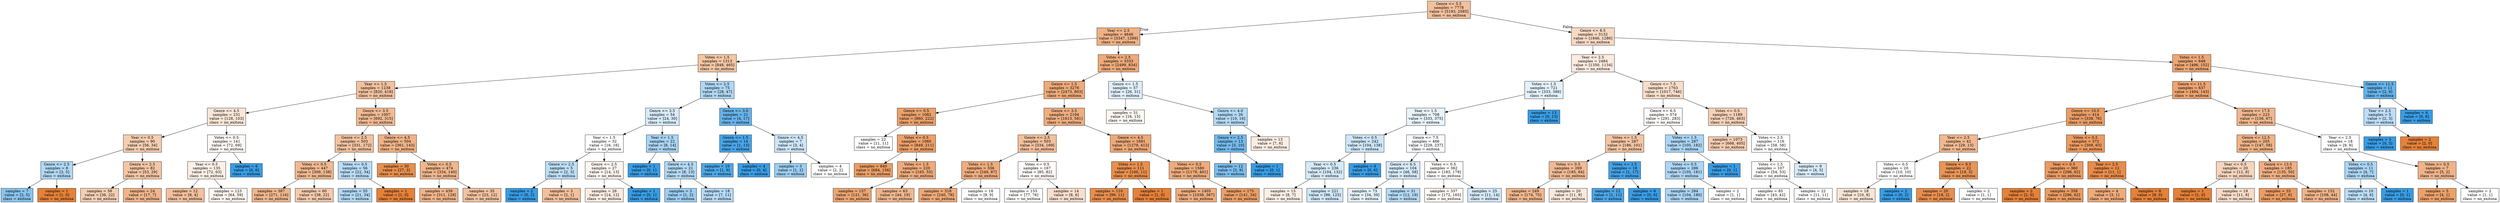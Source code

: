 digraph Tree {
node [shape=box, style="filled", color="black"] ;
0 [label="Genre <= 5.5\nsamples = 7778\nvalue = [5193, 2585]\nclass = no_exitosa", fillcolor="#e5813980"] ;
1 [label="Year <= 2.5\nsamples = 4646\nvalue = [3347, 1299]\nclass = no_exitosa", fillcolor="#e581399c"] ;
0 -> 1 [labeldistance=2.5, labelangle=45, headlabel="True"] ;
2 [label="Votes <= 1.5\nsamples = 1313\nvalue = [848, 465]\nclass = no_exitosa", fillcolor="#e5813973"] ;
1 -> 2 ;
3 [label="Year <= 1.5\nsamples = 1238\nvalue = [820, 418]\nclass = no_exitosa", fillcolor="#e581397d"] ;
2 -> 3 ;
4 [label="Genre <= 4.5\nsamples = 231\nvalue = [128, 103]\nclass = no_exitosa", fillcolor="#e5813932"] ;
3 -> 4 ;
5 [label="Year <= 0.5\nsamples = 90\nvalue = [56, 34]\nclass = no_exitosa", fillcolor="#e5813964"] ;
4 -> 5 ;
6 [label="Genre <= 2.5\nsamples = 8\nvalue = [3, 5]\nclass = exitosa", fillcolor="#399de566"] ;
5 -> 6 ;
7 [label="samples = 7\nvalue = [2, 5]\nclass = exitosa", fillcolor="#399de599"] ;
6 -> 7 ;
8 [label="samples = 1\nvalue = [1, 0]\nclass = no_exitosa", fillcolor="#e58139ff"] ;
6 -> 8 ;
9 [label="Genre <= 2.5\nsamples = 82\nvalue = [53, 29]\nclass = no_exitosa", fillcolor="#e5813973"] ;
5 -> 9 ;
10 [label="samples = 58\nvalue = [36, 22]\nclass = no_exitosa", fillcolor="#e5813963"] ;
9 -> 10 ;
11 [label="samples = 24\nvalue = [17, 7]\nclass = no_exitosa", fillcolor="#e5813996"] ;
9 -> 11 ;
12 [label="Votes <= 0.5\nsamples = 141\nvalue = [72, 69]\nclass = no_exitosa", fillcolor="#e581390b"] ;
4 -> 12 ;
13 [label="Year <= 0.5\nsamples = 135\nvalue = [72, 63]\nclass = no_exitosa", fillcolor="#e5813920"] ;
12 -> 13 ;
14 [label="samples = 12\nvalue = [8, 4]\nclass = no_exitosa", fillcolor="#e581397f"] ;
13 -> 14 ;
15 [label="samples = 123\nvalue = [64, 59]\nclass = no_exitosa", fillcolor="#e5813914"] ;
13 -> 15 ;
16 [label="samples = 6\nvalue = [0, 6]\nclass = exitosa", fillcolor="#399de5ff"] ;
12 -> 16 ;
17 [label="Genre <= 3.5\nsamples = 1007\nvalue = [692, 315]\nclass = no_exitosa", fillcolor="#e581398b"] ;
3 -> 17 ;
18 [label="Genre <= 2.5\nsamples = 503\nvalue = [331, 172]\nclass = no_exitosa", fillcolor="#e581397a"] ;
17 -> 18 ;
19 [label="Votes <= 0.5\nsamples = 447\nvalue = [309, 138]\nclass = no_exitosa", fillcolor="#e581398d"] ;
18 -> 19 ;
20 [label="samples = 387\nvalue = [271, 116]\nclass = no_exitosa", fillcolor="#e5813992"] ;
19 -> 20 ;
21 [label="samples = 60\nvalue = [38, 22]\nclass = no_exitosa", fillcolor="#e581396b"] ;
19 -> 21 ;
22 [label="Votes <= 0.5\nsamples = 56\nvalue = [22, 34]\nclass = exitosa", fillcolor="#399de55a"] ;
18 -> 22 ;
23 [label="samples = 55\nvalue = [21, 34]\nclass = exitosa", fillcolor="#399de561"] ;
22 -> 23 ;
24 [label="samples = 1\nvalue = [1, 0]\nclass = no_exitosa", fillcolor="#e58139ff"] ;
22 -> 24 ;
25 [label="Genre <= 4.5\nsamples = 504\nvalue = [361, 143]\nclass = no_exitosa", fillcolor="#e581399a"] ;
17 -> 25 ;
26 [label="samples = 30\nvalue = [27, 3]\nclass = no_exitosa", fillcolor="#e58139e3"] ;
25 -> 26 ;
27 [label="Votes <= 0.5\nsamples = 474\nvalue = [334, 140]\nclass = no_exitosa", fillcolor="#e5813994"] ;
25 -> 27 ;
28 [label="samples = 439\nvalue = [311, 128]\nclass = no_exitosa", fillcolor="#e5813996"] ;
27 -> 28 ;
29 [label="samples = 35\nvalue = [23, 12]\nclass = no_exitosa", fillcolor="#e581397a"] ;
27 -> 29 ;
30 [label="Votes <= 2.5\nsamples = 75\nvalue = [28, 47]\nclass = exitosa", fillcolor="#399de567"] ;
2 -> 30 ;
31 [label="Genre <= 3.5\nsamples = 54\nvalue = [24, 30]\nclass = exitosa", fillcolor="#399de533"] ;
30 -> 31 ;
32 [label="Year <= 1.5\nsamples = 32\nvalue = [16, 16]\nclass = no_exitosa", fillcolor="#e5813900"] ;
31 -> 32 ;
33 [label="Genre <= 2.5\nsamples = 5\nvalue = [2, 3]\nclass = exitosa", fillcolor="#399de555"] ;
32 -> 33 ;
34 [label="samples = 2\nvalue = [0, 2]\nclass = exitosa", fillcolor="#399de5ff"] ;
33 -> 34 ;
35 [label="samples = 3\nvalue = [2, 1]\nclass = no_exitosa", fillcolor="#e581397f"] ;
33 -> 35 ;
36 [label="Genre <= 2.5\nsamples = 27\nvalue = [14, 13]\nclass = no_exitosa", fillcolor="#e5813912"] ;
32 -> 36 ;
37 [label="samples = 26\nvalue = [14, 12]\nclass = no_exitosa", fillcolor="#e5813924"] ;
36 -> 37 ;
38 [label="samples = 1\nvalue = [0, 1]\nclass = exitosa", fillcolor="#399de5ff"] ;
36 -> 38 ;
39 [label="Year <= 1.5\nsamples = 22\nvalue = [8, 14]\nclass = exitosa", fillcolor="#399de56d"] ;
31 -> 39 ;
40 [label="samples = 1\nvalue = [0, 1]\nclass = exitosa", fillcolor="#399de5ff"] ;
39 -> 40 ;
41 [label="Genre <= 4.5\nsamples = 21\nvalue = [8, 13]\nclass = exitosa", fillcolor="#399de562"] ;
39 -> 41 ;
42 [label="samples = 3\nvalue = [1, 2]\nclass = exitosa", fillcolor="#399de57f"] ;
41 -> 42 ;
43 [label="samples = 18\nvalue = [7, 11]\nclass = exitosa", fillcolor="#399de55d"] ;
41 -> 43 ;
44 [label="Genre <= 3.0\nsamples = 21\nvalue = [4, 17]\nclass = exitosa", fillcolor="#399de5c3"] ;
30 -> 44 ;
45 [label="Genre <= 1.5\nsamples = 14\nvalue = [1, 13]\nclass = exitosa", fillcolor="#399de5eb"] ;
44 -> 45 ;
46 [label="samples = 10\nvalue = [1, 9]\nclass = exitosa", fillcolor="#399de5e3"] ;
45 -> 46 ;
47 [label="samples = 4\nvalue = [0, 4]\nclass = exitosa", fillcolor="#399de5ff"] ;
45 -> 47 ;
48 [label="Genre <= 4.5\nsamples = 7\nvalue = [3, 4]\nclass = exitosa", fillcolor="#399de540"] ;
44 -> 48 ;
49 [label="samples = 3\nvalue = [1, 2]\nclass = exitosa", fillcolor="#399de57f"] ;
48 -> 49 ;
50 [label="samples = 4\nvalue = [2, 2]\nclass = no_exitosa", fillcolor="#e5813900"] ;
48 -> 50 ;
51 [label="Votes <= 2.5\nsamples = 3333\nvalue = [2499, 834]\nclass = no_exitosa", fillcolor="#e58139aa"] ;
1 -> 51 ;
52 [label="Genre <= 1.5\nsamples = 3276\nvalue = [2473, 803]\nclass = no_exitosa", fillcolor="#e58139ac"] ;
51 -> 52 ;
53 [label="Genre <= 0.5\nsamples = 1082\nvalue = [860, 222]\nclass = no_exitosa", fillcolor="#e58139bd"] ;
52 -> 53 ;
54 [label="samples = 22\nvalue = [11, 11]\nclass = no_exitosa", fillcolor="#e5813900"] ;
53 -> 54 ;
55 [label="Votes <= 0.5\nsamples = 1060\nvalue = [849, 211]\nclass = no_exitosa", fillcolor="#e58139c0"] ;
53 -> 55 ;
56 [label="samples = 840\nvalue = [684, 156]\nclass = no_exitosa", fillcolor="#e58139c5"] ;
55 -> 56 ;
57 [label="Votes <= 1.5\nsamples = 220\nvalue = [165, 55]\nclass = no_exitosa", fillcolor="#e58139aa"] ;
55 -> 57 ;
58 [label="samples = 157\nvalue = [121, 36]\nclass = no_exitosa", fillcolor="#e58139b3"] ;
57 -> 58 ;
59 [label="samples = 63\nvalue = [44, 19]\nclass = no_exitosa", fillcolor="#e5813991"] ;
57 -> 59 ;
60 [label="Genre <= 3.5\nsamples = 2194\nvalue = [1613, 581]\nclass = no_exitosa", fillcolor="#e58139a3"] ;
52 -> 60 ;
61 [label="Genre <= 2.5\nsamples = 503\nvalue = [334, 169]\nclass = no_exitosa", fillcolor="#e581397e"] ;
60 -> 61 ;
62 [label="Votes <= 1.5\nsamples = 336\nvalue = [249, 87]\nclass = no_exitosa", fillcolor="#e58139a6"] ;
61 -> 62 ;
63 [label="samples = 318\nvalue = [240, 78]\nclass = no_exitosa", fillcolor="#e58139ac"] ;
62 -> 63 ;
64 [label="samples = 18\nvalue = [9, 9]\nclass = no_exitosa", fillcolor="#e5813900"] ;
62 -> 64 ;
65 [label="Votes <= 0.5\nsamples = 167\nvalue = [85, 82]\nclass = no_exitosa", fillcolor="#e5813909"] ;
61 -> 65 ;
66 [label="samples = 153\nvalue = [77, 76]\nclass = no_exitosa", fillcolor="#e5813903"] ;
65 -> 66 ;
67 [label="samples = 14\nvalue = [8, 6]\nclass = no_exitosa", fillcolor="#e5813940"] ;
65 -> 67 ;
68 [label="Genre <= 4.5\nsamples = 1691\nvalue = [1279, 412]\nclass = no_exitosa", fillcolor="#e58139ad"] ;
60 -> 68 ;
69 [label="Votes <= 1.5\nsamples = 111\nvalue = [100, 11]\nclass = no_exitosa", fillcolor="#e58139e3"] ;
68 -> 69 ;
70 [label="samples = 110\nvalue = [99, 11]\nclass = no_exitosa", fillcolor="#e58139e3"] ;
69 -> 70 ;
71 [label="samples = 1\nvalue = [1, 0]\nclass = no_exitosa", fillcolor="#e58139ff"] ;
69 -> 71 ;
72 [label="Votes <= 0.5\nsamples = 1580\nvalue = [1179, 401]\nclass = no_exitosa", fillcolor="#e58139a8"] ;
68 -> 72 ;
73 [label="samples = 1405\nvalue = [1038, 367]\nclass = no_exitosa", fillcolor="#e58139a5"] ;
72 -> 73 ;
74 [label="samples = 175\nvalue = [141, 34]\nclass = no_exitosa", fillcolor="#e58139c2"] ;
72 -> 74 ;
75 [label="Genre <= 1.5\nsamples = 57\nvalue = [26, 31]\nclass = exitosa", fillcolor="#399de529"] ;
51 -> 75 ;
76 [label="samples = 31\nvalue = [16, 15]\nclass = no_exitosa", fillcolor="#e5813910"] ;
75 -> 76 ;
77 [label="Genre <= 4.0\nsamples = 26\nvalue = [10, 16]\nclass = exitosa", fillcolor="#399de560"] ;
75 -> 77 ;
78 [label="Genre <= 2.5\nsamples = 13\nvalue = [3, 10]\nclass = exitosa", fillcolor="#399de5b3"] ;
77 -> 78 ;
79 [label="samples = 12\nvalue = [3, 9]\nclass = exitosa", fillcolor="#399de5aa"] ;
78 -> 79 ;
80 [label="samples = 1\nvalue = [0, 1]\nclass = exitosa", fillcolor="#399de5ff"] ;
78 -> 80 ;
81 [label="samples = 13\nvalue = [7, 6]\nclass = no_exitosa", fillcolor="#e5813924"] ;
77 -> 81 ;
82 [label="Genre <= 8.5\nsamples = 3132\nvalue = [1846, 1286]\nclass = no_exitosa", fillcolor="#e581394d"] ;
0 -> 82 [labeldistance=2.5, labelangle=-45, headlabel="False"] ;
83 [label="Year <= 2.5\nsamples = 2484\nvalue = [1350, 1134]\nclass = no_exitosa", fillcolor="#e5813929"] ;
82 -> 83 ;
84 [label="Votes <= 1.5\nsamples = 721\nvalue = [333, 388]\nclass = exitosa", fillcolor="#399de524"] ;
83 -> 84 ;
85 [label="Year <= 1.5\nsamples = 708\nvalue = [333, 375]\nclass = exitosa", fillcolor="#399de51d"] ;
84 -> 85 ;
86 [label="Votes <= 0.5\nsamples = 242\nvalue = [104, 138]\nclass = exitosa", fillcolor="#399de53f"] ;
85 -> 86 ;
87 [label="Year <= 0.5\nsamples = 236\nvalue = [104, 132]\nclass = exitosa", fillcolor="#399de536"] ;
86 -> 87 ;
88 [label="samples = 15\nvalue = [8, 7]\nclass = no_exitosa", fillcolor="#e5813920"] ;
87 -> 88 ;
89 [label="samples = 221\nvalue = [96, 125]\nclass = exitosa", fillcolor="#399de53b"] ;
87 -> 89 ;
90 [label="samples = 6\nvalue = [0, 6]\nclass = exitosa", fillcolor="#399de5ff"] ;
86 -> 90 ;
91 [label="Genre <= 7.5\nsamples = 466\nvalue = [229, 237]\nclass = exitosa", fillcolor="#399de509"] ;
85 -> 91 ;
92 [label="Genre <= 6.5\nsamples = 104\nvalue = [46, 58]\nclass = exitosa", fillcolor="#399de535"] ;
91 -> 92 ;
93 [label="samples = 73\nvalue = [34, 39]\nclass = exitosa", fillcolor="#399de521"] ;
92 -> 93 ;
94 [label="samples = 31\nvalue = [12, 19]\nclass = exitosa", fillcolor="#399de55e"] ;
92 -> 94 ;
95 [label="Votes <= 0.5\nsamples = 362\nvalue = [183, 179]\nclass = no_exitosa", fillcolor="#e5813906"] ;
91 -> 95 ;
96 [label="samples = 337\nvalue = [172, 165]\nclass = no_exitosa", fillcolor="#e581390a"] ;
95 -> 96 ;
97 [label="samples = 25\nvalue = [11, 14]\nclass = exitosa", fillcolor="#399de537"] ;
95 -> 97 ;
98 [label="samples = 13\nvalue = [0, 13]\nclass = exitosa", fillcolor="#399de5ff"] ;
84 -> 98 ;
99 [label="Genre <= 7.5\nsamples = 1763\nvalue = [1017, 746]\nclass = no_exitosa", fillcolor="#e5813944"] ;
83 -> 99 ;
100 [label="Genre <= 6.5\nsamples = 574\nvalue = [291, 283]\nclass = no_exitosa", fillcolor="#e5813907"] ;
99 -> 100 ;
101 [label="Votes <= 1.5\nsamples = 287\nvalue = [186, 101]\nclass = no_exitosa", fillcolor="#e5813975"] ;
100 -> 101 ;
102 [label="Votes <= 0.5\nsamples = 269\nvalue = [185, 84]\nclass = no_exitosa", fillcolor="#e581398b"] ;
101 -> 102 ;
103 [label="samples = 249\nvalue = [174, 75]\nclass = no_exitosa", fillcolor="#e5813991"] ;
102 -> 103 ;
104 [label="samples = 20\nvalue = [11, 9]\nclass = no_exitosa", fillcolor="#e581392e"] ;
102 -> 104 ;
105 [label="Votes <= 2.5\nsamples = 18\nvalue = [1, 17]\nclass = exitosa", fillcolor="#399de5f0"] ;
101 -> 105 ;
106 [label="samples = 12\nvalue = [1, 11]\nclass = exitosa", fillcolor="#399de5e8"] ;
105 -> 106 ;
107 [label="samples = 6\nvalue = [0, 6]\nclass = exitosa", fillcolor="#399de5ff"] ;
105 -> 107 ;
108 [label="Votes <= 1.5\nsamples = 287\nvalue = [105, 182]\nclass = exitosa", fillcolor="#399de56c"] ;
100 -> 108 ;
109 [label="Votes <= 0.5\nsamples = 286\nvalue = [105, 181]\nclass = exitosa", fillcolor="#399de56b"] ;
108 -> 109 ;
110 [label="samples = 284\nvalue = [104, 180]\nclass = exitosa", fillcolor="#399de56c"] ;
109 -> 110 ;
111 [label="samples = 2\nvalue = [1, 1]\nclass = no_exitosa", fillcolor="#e5813900"] ;
109 -> 111 ;
112 [label="samples = 1\nvalue = [0, 1]\nclass = exitosa", fillcolor="#399de5ff"] ;
108 -> 112 ;
113 [label="Votes <= 0.5\nsamples = 1189\nvalue = [726, 463]\nclass = no_exitosa", fillcolor="#e581395c"] ;
99 -> 113 ;
114 [label="samples = 1073\nvalue = [668, 405]\nclass = no_exitosa", fillcolor="#e5813964"] ;
113 -> 114 ;
115 [label="Votes <= 2.5\nsamples = 116\nvalue = [58, 58]\nclass = no_exitosa", fillcolor="#e5813900"] ;
113 -> 115 ;
116 [label="Votes <= 1.5\nsamples = 107\nvalue = [54, 53]\nclass = no_exitosa", fillcolor="#e5813905"] ;
115 -> 116 ;
117 [label="samples = 85\nvalue = [43, 42]\nclass = no_exitosa", fillcolor="#e5813906"] ;
116 -> 117 ;
118 [label="samples = 22\nvalue = [11, 11]\nclass = no_exitosa", fillcolor="#e5813900"] ;
116 -> 118 ;
119 [label="samples = 9\nvalue = [4, 5]\nclass = exitosa", fillcolor="#399de533"] ;
115 -> 119 ;
120 [label="Votes <= 1.5\nsamples = 648\nvalue = [496, 152]\nclass = no_exitosa", fillcolor="#e58139b1"] ;
82 -> 120 ;
121 [label="Genre <= 11.5\nsamples = 637\nvalue = [494, 143]\nclass = no_exitosa", fillcolor="#e58139b5"] ;
120 -> 121 ;
122 [label="Genre <= 10.5\nsamples = 414\nvalue = [338, 76]\nclass = no_exitosa", fillcolor="#e58139c6"] ;
121 -> 122 ;
123 [label="Year <= 2.5\nsamples = 42\nvalue = [29, 13]\nclass = no_exitosa", fillcolor="#e581398d"] ;
122 -> 123 ;
124 [label="Votes <= 0.5\nsamples = 20\nvalue = [10, 10]\nclass = no_exitosa", fillcolor="#e5813900"] ;
123 -> 124 ;
125 [label="samples = 18\nvalue = [10, 8]\nclass = no_exitosa", fillcolor="#e5813933"] ;
124 -> 125 ;
126 [label="samples = 2\nvalue = [0, 2]\nclass = exitosa", fillcolor="#399de5ff"] ;
124 -> 126 ;
127 [label="Genre <= 9.5\nsamples = 22\nvalue = [19, 3]\nclass = no_exitosa", fillcolor="#e58139d7"] ;
123 -> 127 ;
128 [label="samples = 20\nvalue = [18, 2]\nclass = no_exitosa", fillcolor="#e58139e3"] ;
127 -> 128 ;
129 [label="samples = 2\nvalue = [1, 1]\nclass = no_exitosa", fillcolor="#e5813900"] ;
127 -> 129 ;
130 [label="Votes <= 0.5\nsamples = 372\nvalue = [309, 63]\nclass = no_exitosa", fillcolor="#e58139cb"] ;
122 -> 130 ;
131 [label="Year <= 0.5\nsamples = 360\nvalue = [298, 62]\nclass = no_exitosa", fillcolor="#e58139ca"] ;
130 -> 131 ;
132 [label="samples = 2\nvalue = [2, 0]\nclass = no_exitosa", fillcolor="#e58139ff"] ;
131 -> 132 ;
133 [label="samples = 358\nvalue = [296, 62]\nclass = no_exitosa", fillcolor="#e58139ca"] ;
131 -> 133 ;
134 [label="Year <= 2.5\nsamples = 12\nvalue = [11, 1]\nclass = no_exitosa", fillcolor="#e58139e8"] ;
130 -> 134 ;
135 [label="samples = 4\nvalue = [3, 1]\nclass = no_exitosa", fillcolor="#e58139aa"] ;
134 -> 135 ;
136 [label="samples = 8\nvalue = [8, 0]\nclass = no_exitosa", fillcolor="#e58139ff"] ;
134 -> 136 ;
137 [label="Genre <= 17.5\nsamples = 223\nvalue = [156, 67]\nclass = no_exitosa", fillcolor="#e5813991"] ;
121 -> 137 ;
138 [label="Genre <= 12.5\nsamples = 205\nvalue = [147, 58]\nclass = no_exitosa", fillcolor="#e581399a"] ;
137 -> 138 ;
139 [label="Year <= 0.5\nsamples = 20\nvalue = [12, 8]\nclass = no_exitosa", fillcolor="#e5813955"] ;
138 -> 139 ;
140 [label="samples = 1\nvalue = [1, 0]\nclass = no_exitosa", fillcolor="#e58139ff"] ;
139 -> 140 ;
141 [label="samples = 19\nvalue = [11, 8]\nclass = no_exitosa", fillcolor="#e5813946"] ;
139 -> 141 ;
142 [label="Genre <= 13.5\nsamples = 185\nvalue = [135, 50]\nclass = no_exitosa", fillcolor="#e58139a1"] ;
138 -> 142 ;
143 [label="samples = 33\nvalue = [27, 6]\nclass = no_exitosa", fillcolor="#e58139c6"] ;
142 -> 143 ;
144 [label="samples = 152\nvalue = [108, 44]\nclass = no_exitosa", fillcolor="#e5813997"] ;
142 -> 144 ;
145 [label="Year <= 2.5\nsamples = 18\nvalue = [9, 9]\nclass = no_exitosa", fillcolor="#e5813900"] ;
137 -> 145 ;
146 [label="Votes <= 0.5\nsamples = 11\nvalue = [4, 7]\nclass = exitosa", fillcolor="#399de56d"] ;
145 -> 146 ;
147 [label="samples = 10\nvalue = [4, 6]\nclass = exitosa", fillcolor="#399de555"] ;
146 -> 147 ;
148 [label="samples = 1\nvalue = [0, 1]\nclass = exitosa", fillcolor="#399de5ff"] ;
146 -> 148 ;
149 [label="Votes <= 0.5\nsamples = 7\nvalue = [5, 2]\nclass = no_exitosa", fillcolor="#e5813999"] ;
145 -> 149 ;
150 [label="samples = 5\nvalue = [4, 1]\nclass = no_exitosa", fillcolor="#e58139bf"] ;
149 -> 150 ;
151 [label="samples = 2\nvalue = [1, 1]\nclass = no_exitosa", fillcolor="#e5813900"] ;
149 -> 151 ;
152 [label="Genre <= 11.5\nsamples = 11\nvalue = [2, 9]\nclass = exitosa", fillcolor="#399de5c6"] ;
120 -> 152 ;
153 [label="Year <= 2.5\nsamples = 5\nvalue = [2, 3]\nclass = exitosa", fillcolor="#399de555"] ;
152 -> 153 ;
154 [label="samples = 3\nvalue = [0, 3]\nclass = exitosa", fillcolor="#399de5ff"] ;
153 -> 154 ;
155 [label="samples = 2\nvalue = [2, 0]\nclass = no_exitosa", fillcolor="#e58139ff"] ;
153 -> 155 ;
156 [label="samples = 6\nvalue = [0, 6]\nclass = exitosa", fillcolor="#399de5ff"] ;
152 -> 156 ;
}